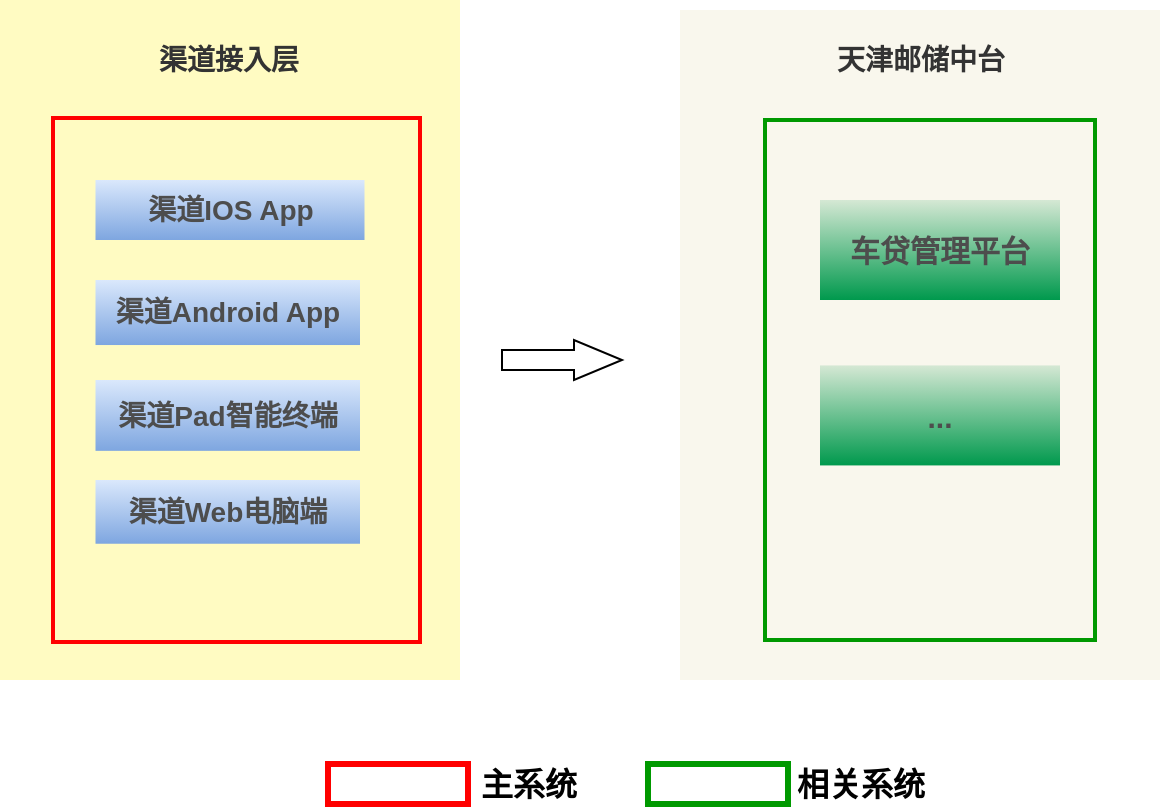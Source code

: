 <mxfile version="15.7.3" type="github">
  <diagram id="QuWYMFL5e3HPU13Q_Ody" name="Page-1">
    <mxGraphModel dx="1408" dy="711" grid="1" gridSize="10" guides="1" tooltips="1" connect="1" arrows="1" fold="1" page="1" pageScale="1" pageWidth="827" pageHeight="1169" math="0" shadow="0">
      <root>
        <mxCell id="0" />
        <mxCell id="1" parent="0" />
        <mxCell id="PdEomYgr19nXdc65woH1-9" value="" style="verticalLabelPosition=bottom;verticalAlign=top;html=1;shape=mxgraph.basic.rect;fillColor2=none;strokeWidth=1;size=20;indent=5;fillColor=#f9f7ed;strokeColor=none;" vertex="1" parent="1">
          <mxGeometry x="440" y="175" width="240" height="335" as="geometry" />
        </mxCell>
        <mxCell id="PdEomYgr19nXdc65woH1-8" value="" style="verticalLabelPosition=bottom;verticalAlign=top;html=1;shape=mxgraph.basic.rect;fillColor2=none;strokeWidth=1;size=20;indent=5;fillColor=#FFFBC2;strokeColor=none;" vertex="1" parent="1">
          <mxGeometry x="100" y="170" width="230" height="340" as="geometry" />
        </mxCell>
        <mxCell id="PdEomYgr19nXdc65woH1-5" value="" style="rounded=0;whiteSpace=wrap;html=1;fontSize=14;fillColor=none;strokeColor=#009900;strokeWidth=2;glass=0;shadow=0;sketch=0;" vertex="1" parent="1">
          <mxGeometry x="482.5" y="230" width="165" height="260" as="geometry" />
        </mxCell>
        <mxCell id="OwGhvqajabSdBus2EmIz-28" value="" style="rounded=0;whiteSpace=wrap;html=1;fontSize=14;fontColor=#ffffff;fillColor=none;strokeColor=#FF0000;strokeWidth=2;" parent="1" vertex="1">
          <mxGeometry x="126.5" y="229" width="183.5" height="262" as="geometry" />
        </mxCell>
        <mxCell id="OwGhvqajabSdBus2EmIz-8" value="&lt;div&gt;&lt;b&gt;&lt;font color=&quot;#4d4d4d&quot; style=&quot;font-size: 14px&quot;&gt;渠道IOS App&lt;/font&gt;&lt;/b&gt;&lt;/div&gt;" style="rounded=0;whiteSpace=wrap;html=1;strokeColor=none;fillColor=#dae8fc;gradientColor=#7ea6e0;align=center;" parent="1" vertex="1">
          <mxGeometry x="147.75" y="260" width="134.5" height="30" as="geometry" />
        </mxCell>
        <mxCell id="OwGhvqajabSdBus2EmIz-9" value="&lt;font color=&quot;#333333&quot;&gt;渠道接入层&lt;/font&gt;" style="text;html=1;align=center;verticalAlign=middle;resizable=0;points=[];autosize=1;strokeColor=none;fillColor=none;fontStyle=1;fontSize=14;" parent="1" vertex="1">
          <mxGeometry x="168.88" y="190" width="90" height="20" as="geometry" />
        </mxCell>
        <mxCell id="OwGhvqajabSdBus2EmIz-11" value="&lt;b style=&quot;font-size: 14px;&quot;&gt;&lt;font style=&quot;font-size: 14px;&quot;&gt;渠道Pad智能终端&lt;/font&gt;&lt;/b&gt;" style="rounded=0;whiteSpace=wrap;html=1;strokeColor=none;fillColor=#dae8fc;gradientColor=#7ea6e0;fontSize=14;fontColor=#4D4D4D;" parent="1" vertex="1">
          <mxGeometry x="147.75" y="360" width="132.25" height="35.42" as="geometry" />
        </mxCell>
        <mxCell id="OwGhvqajabSdBus2EmIz-12" value="&lt;b style=&quot;font-size: 14px;&quot;&gt;&lt;font style=&quot;font-size: 14px;&quot;&gt;渠道Web电脑端&lt;/font&gt;&lt;/b&gt;" style="rounded=0;whiteSpace=wrap;html=1;strokeColor=none;fillColor=#dae8fc;gradientColor=#7ea6e0;fontSize=14;fontColor=#4D4D4D;" parent="1" vertex="1">
          <mxGeometry x="147.75" y="410" width="132.25" height="31.87" as="geometry" />
        </mxCell>
        <mxCell id="OwGhvqajabSdBus2EmIz-13" value="&lt;font color=&quot;#333333&quot;&gt;天津邮储中台&lt;/font&gt;" style="text;html=1;align=center;verticalAlign=middle;resizable=0;points=[];autosize=1;strokeColor=none;fillColor=none;fontSize=14;fontColor=#2B41FF;fontStyle=1" parent="1" vertex="1">
          <mxGeometry x="510" y="190" width="100" height="20" as="geometry" />
        </mxCell>
        <mxCell id="OwGhvqajabSdBus2EmIz-24" value="" style="rounded=0;whiteSpace=wrap;html=1;fontSize=14;fontColor=#ffffff;fillColor=#FFFFFF;strokeColor=#FF0000;strokeWidth=3;" parent="1" vertex="1">
          <mxGeometry x="264" y="552" width="70" height="20" as="geometry" />
        </mxCell>
        <mxCell id="OwGhvqajabSdBus2EmIz-25" value="&lt;font color=&quot;#000000&quot; size=&quot;1&quot;&gt;&lt;b style=&quot;font-size: 16px&quot;&gt;主系统&lt;/b&gt;&lt;/font&gt;" style="text;html=1;align=center;verticalAlign=middle;resizable=0;points=[];autosize=1;strokeColor=none;fillColor=none;fontSize=14;fontColor=#2B41FF;" parent="1" vertex="1">
          <mxGeometry x="334" y="552" width="60" height="20" as="geometry" />
        </mxCell>
        <mxCell id="OwGhvqajabSdBus2EmIz-26" value="" style="rounded=0;whiteSpace=wrap;html=1;fontSize=14;fontColor=#ffffff;fillColor=#FFFFFF;strokeColor=#009900;strokeWidth=3;" parent="1" vertex="1">
          <mxGeometry x="424" y="552" width="70" height="20" as="geometry" />
        </mxCell>
        <mxCell id="OwGhvqajabSdBus2EmIz-27" value="&lt;font color=&quot;#000000&quot;&gt;&lt;span style=&quot;font-size: 16px&quot;&gt;&lt;b&gt;相关系统&lt;/b&gt;&lt;/span&gt;&lt;/font&gt;" style="text;html=1;align=center;verticalAlign=middle;resizable=0;points=[];autosize=1;strokeColor=none;fillColor=none;fontSize=14;fontColor=#2B41FF;" parent="1" vertex="1">
          <mxGeometry x="490" y="552" width="80" height="20" as="geometry" />
        </mxCell>
        <mxCell id="OwGhvqajabSdBus2EmIz-19" value="&lt;b style=&quot;font-size: 15px&quot;&gt;&lt;font color=&quot;#4d4d4d&quot;&gt;车贷管理平台&lt;/font&gt;&lt;/b&gt;" style="rounded=0;whiteSpace=wrap;html=1;fillColor=#d5e8d4;strokeColor=none;fontSize=15;gradientColor=#00994D;" parent="1" vertex="1">
          <mxGeometry x="510" y="270" width="120" height="50" as="geometry" />
        </mxCell>
        <mxCell id="PdEomYgr19nXdc65woH1-3" value="&lt;b&gt;&lt;font color=&quot;#4d4d4d&quot; style=&quot;font-size: 14px&quot;&gt;渠道Android App&lt;/font&gt;&lt;/b&gt;" style="rounded=0;whiteSpace=wrap;html=1;strokeColor=none;fillColor=#dae8fc;gradientColor=#7ea6e0;" vertex="1" parent="1">
          <mxGeometry x="147.75" y="310" width="132.25" height="32.52" as="geometry" />
        </mxCell>
        <mxCell id="PdEomYgr19nXdc65woH1-7" value="" style="html=1;shadow=0;dashed=0;align=center;verticalAlign=middle;shape=mxgraph.arrows2.arrow;dy=0.5;dx=24;notch=0;fillColor=none;strokeColor=default;" vertex="1" parent="1">
          <mxGeometry x="351" y="340" width="60" height="20" as="geometry" />
        </mxCell>
        <mxCell id="PdEomYgr19nXdc65woH1-11" value="&lt;b style=&quot;font-size: 15px&quot;&gt;&lt;font color=&quot;#4d4d4d&quot;&gt;...&lt;/font&gt;&lt;/b&gt;" style="rounded=0;whiteSpace=wrap;html=1;fillColor=#d5e8d4;strokeColor=none;fontSize=15;gradientColor=#00994D;" vertex="1" parent="1">
          <mxGeometry x="510" y="352.71" width="120" height="50" as="geometry" />
        </mxCell>
      </root>
    </mxGraphModel>
  </diagram>
</mxfile>
